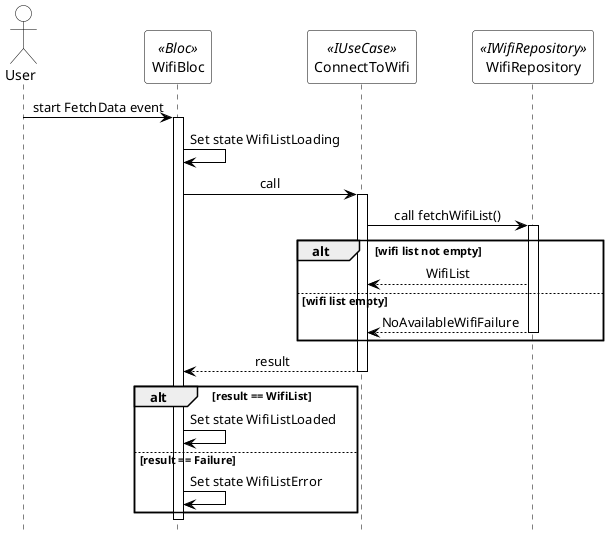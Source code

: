 @startuml
skinparam sequence {
    ' General stuff
    
    LifeLineBorderColor Black
    ArrowColor Black

    ' Participant
    ParticipantBackgroundColor White
    ParticipantBorderColor Black

    ' Actor
    ActorBackgroundColor White
    ActorBorderColor Black
}

' Other settings
hide footbox
skinparam ResponseMessageBelowArrow true
skinparam SequenceMessageAlign center

' Actors
actor User
participant WifiBloc<<Bloc>>
participant ConnectToWifi<<IUseCase>>
participant WifiRepository<<IWifiRepository>>

' Sequence
User -> WifiBloc: start FetchData event
activate WifiBloc
WifiBloc -> WifiBloc: Set state WifiListLoading
WifiBloc -> ConnectToWifi: call
activate ConnectToWifi
ConnectToWifi -> WifiRepository: call fetchWifiList()
activate WifiRepository

alt wifi list not empty
    WifiRepository --> ConnectToWifi: WifiList
else wifi list empty
    WifiRepository --> ConnectToWifi: NoAvailableWifiFailure
    deactivate WifiRepository
end

ConnectToWifi --> WifiBloc: result
deactivate ConnectToWifi

alt result == WifiList
    WifiBloc -> WifiBloc: Set state WifiListLoaded
else result == Failure
    WifiBloc -> WifiBloc: Set state WifiListError
end

deactivate WifiBloc



@enduml